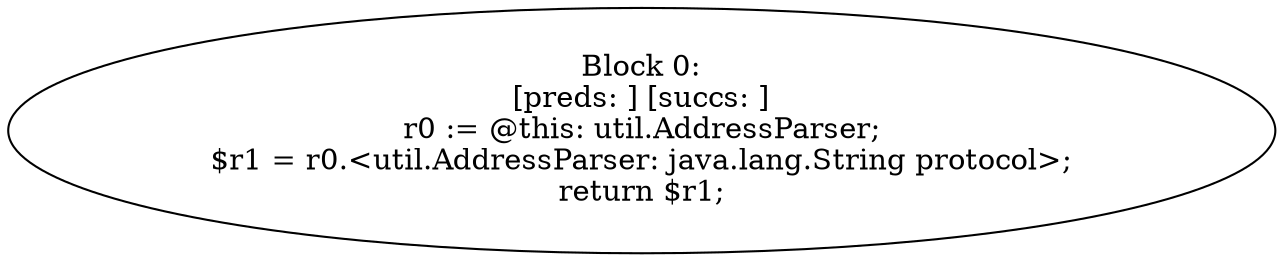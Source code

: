 digraph "unitGraph" {
    "Block 0:
[preds: ] [succs: ]
r0 := @this: util.AddressParser;
$r1 = r0.<util.AddressParser: java.lang.String protocol>;
return $r1;
"
}
